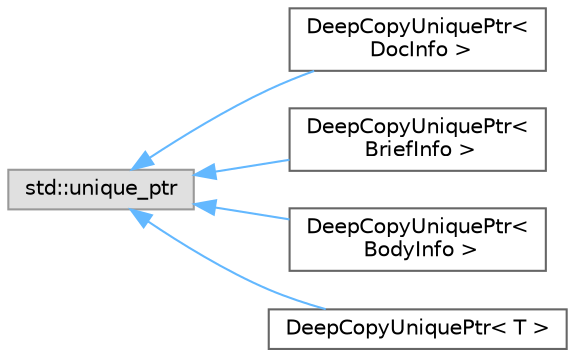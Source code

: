 digraph "Graphical Class Hierarchy"
{
 // INTERACTIVE_SVG=YES
 // LATEX_PDF_SIZE
  bgcolor="transparent";
  edge [fontname=Helvetica,fontsize=10,labelfontname=Helvetica,labelfontsize=10];
  node [fontname=Helvetica,fontsize=10,shape=box,height=0.2,width=0.4];
  rankdir="LR";
  Node0 [id="Node000000",label="std::unique_ptr",height=0.2,width=0.4,color="grey60", fillcolor="#E0E0E0", style="filled",tooltip=" "];
  Node0 -> Node1 [id="edge237_Node000000_Node000001",dir="back",color="steelblue1",style="solid",tooltip=" "];
  Node1 [id="Node000001",label="DeepCopyUniquePtr\<\l DocInfo \>",height=0.2,width=0.4,color="grey40", fillcolor="white", style="filled",URL="$da/dc3/class_deep_copy_unique_ptr.html",tooltip=" "];
  Node0 -> Node2 [id="edge238_Node000000_Node000002",dir="back",color="steelblue1",style="solid",tooltip=" "];
  Node2 [id="Node000002",label="DeepCopyUniquePtr\<\l BriefInfo \>",height=0.2,width=0.4,color="grey40", fillcolor="white", style="filled",URL="$da/dc3/class_deep_copy_unique_ptr.html",tooltip=" "];
  Node0 -> Node3 [id="edge239_Node000000_Node000003",dir="back",color="steelblue1",style="solid",tooltip=" "];
  Node3 [id="Node000003",label="DeepCopyUniquePtr\<\l BodyInfo \>",height=0.2,width=0.4,color="grey40", fillcolor="white", style="filled",URL="$da/dc3/class_deep_copy_unique_ptr.html",tooltip=" "];
  Node0 -> Node4 [id="edge240_Node000000_Node000004",dir="back",color="steelblue1",style="solid",tooltip=" "];
  Node4 [id="Node000004",label="DeepCopyUniquePtr\< T \>",height=0.2,width=0.4,color="grey40", fillcolor="white", style="filled",URL="$da/dc3/class_deep_copy_unique_ptr.html",tooltip="Helper class add copy/assignment support to std::unique_ptr by making a deep copy Note that T may not..."];
}
